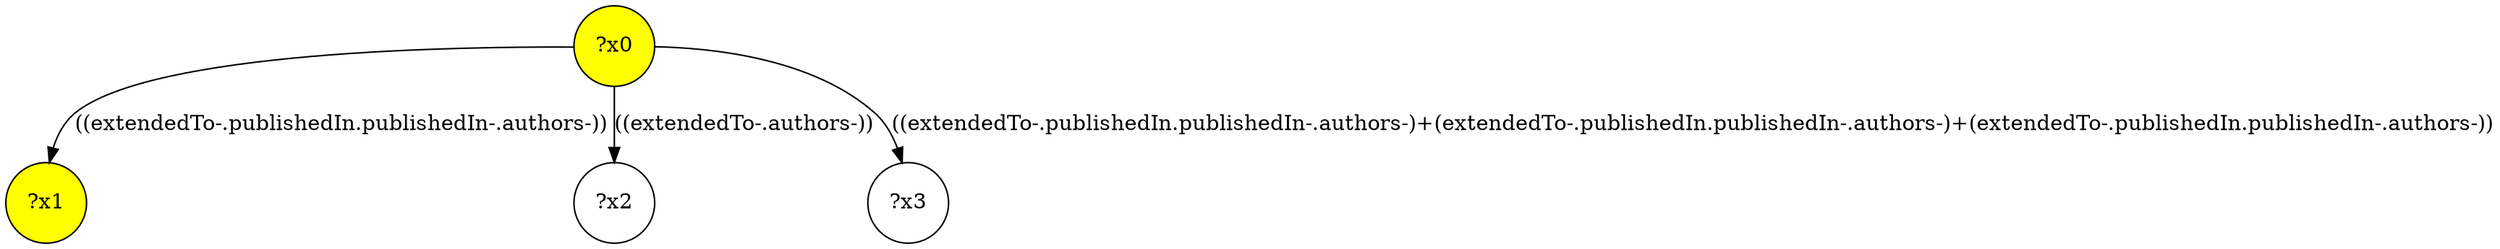digraph g {
	x0 [fillcolor="yellow", style="filled," shape=circle, label="?x0"];
	x1 [fillcolor="yellow", style="filled," shape=circle, label="?x1"];
	x0 -> x1 [label="((extendedTo-.publishedIn.publishedIn-.authors-))"];
	x2 [shape=circle, label="?x2"];
	x0 -> x2 [label="((extendedTo-.authors-))"];
	x3 [shape=circle, label="?x3"];
	x0 -> x3 [label="((extendedTo-.publishedIn.publishedIn-.authors-)+(extendedTo-.publishedIn.publishedIn-.authors-)+(extendedTo-.publishedIn.publishedIn-.authors-))"];
}
